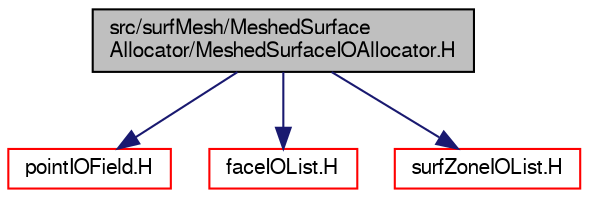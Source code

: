 digraph "src/surfMesh/MeshedSurfaceAllocator/MeshedSurfaceIOAllocator.H"
{
  bgcolor="transparent";
  edge [fontname="FreeSans",fontsize="10",labelfontname="FreeSans",labelfontsize="10"];
  node [fontname="FreeSans",fontsize="10",shape=record];
  Node0 [label="src/surfMesh/MeshedSurface\lAllocator/MeshedSurfaceIOAllocator.H",height=0.2,width=0.4,color="black", fillcolor="grey75", style="filled", fontcolor="black"];
  Node0 -> Node1 [color="midnightblue",fontsize="10",style="solid",fontname="FreeSans"];
  Node1 [label="pointIOField.H",height=0.2,width=0.4,color="red",URL="$a12068.html"];
  Node0 -> Node120 [color="midnightblue",fontsize="10",style="solid",fontname="FreeSans"];
  Node120 [label="faceIOList.H",height=0.2,width=0.4,color="red",URL="$a11339.html"];
  Node0 -> Node159 [color="midnightblue",fontsize="10",style="solid",fontname="FreeSans"];
  Node159 [label="surfZoneIOList.H",height=0.2,width=0.4,color="red",URL="$a15329.html"];
}
